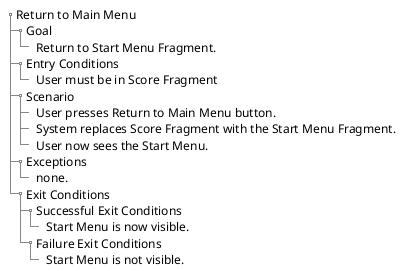 @startuml
salt
{
{T
  +Return to Main Menu
  ++Goal
  +++Return to Start Menu Fragment.
  ++Entry Conditions
  +++User must be in Score Fragment
  ++Scenario
  +++User presses Return to Main Menu button.
  +++System replaces Score Fragment with the Start Menu Fragment.
  +++User now sees the Start Menu.
  ++Exceptions
  +++none.
  ++Exit Conditions
  +++Successful Exit Conditions
  ++++Start Menu is now visible.
  +++Failure Exit Conditions
  ++++Start Menu is not visible.
}
}
@enduml